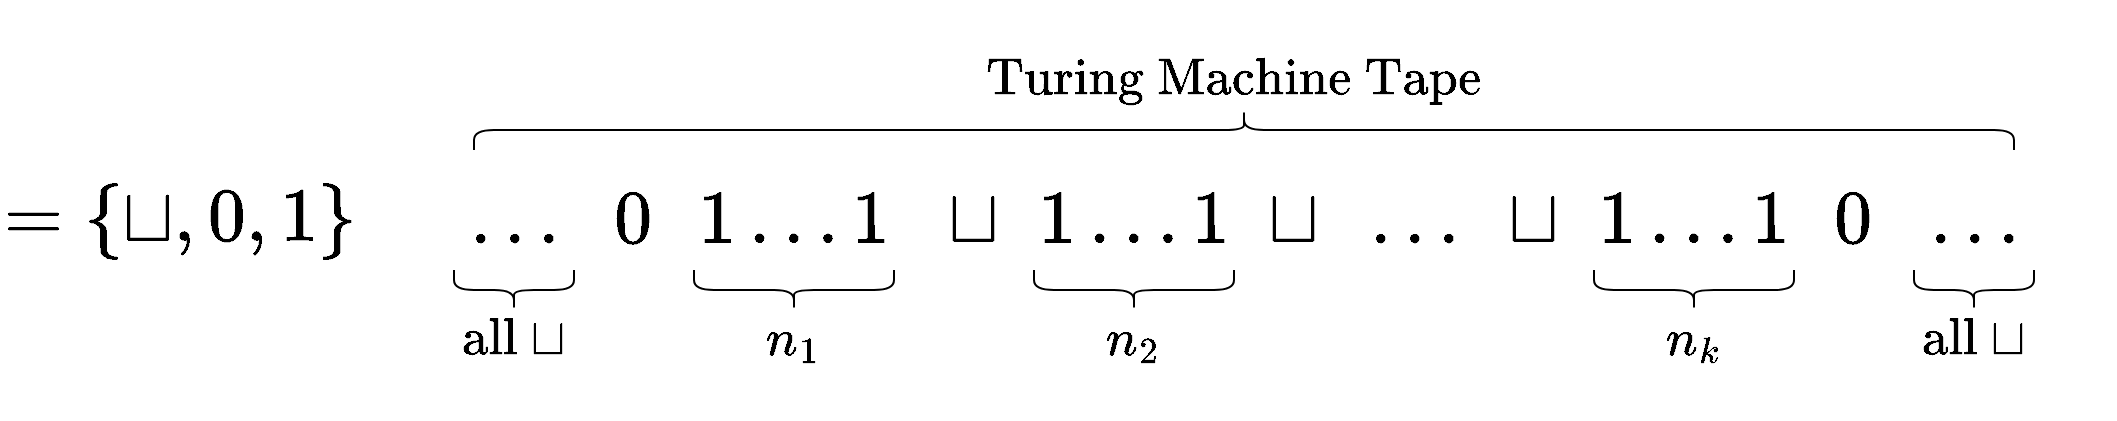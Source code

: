 <mxfile>
    <diagram id="CSkmk_ghg29Kj5LtX90R" name="Page-1">
        <mxGraphModel dx="1901" dy="1094" grid="1" gridSize="10" guides="1" tooltips="1" connect="1" arrows="1" fold="1" page="1" pageScale="1" pageWidth="850" pageHeight="1100" math="1" shadow="0">
            <root>
                <mxCell id="0"/>
                <mxCell id="1" parent="0"/>
                <mxCell id="3" value="$$\dots$$" style="text;html=1;strokeColor=none;fillColor=none;align=center;verticalAlign=middle;whiteSpace=wrap;rounded=0;fontSize=32;" vertex="1" parent="1">
                    <mxGeometry x="150" y="160" width="60" height="30" as="geometry"/>
                </mxCell>
                <mxCell id="4" value="$$0$$" style="text;html=1;strokeColor=none;fillColor=none;align=center;verticalAlign=middle;whiteSpace=wrap;rounded=0;fontSize=32;" vertex="1" parent="1">
                    <mxGeometry x="210" y="160" width="60" height="30" as="geometry"/>
                </mxCell>
                <mxCell id="5" value="$$1\dots 1$$" style="text;html=1;strokeColor=none;fillColor=none;align=center;verticalAlign=middle;whiteSpace=wrap;rounded=0;fontSize=32;" vertex="1" parent="1">
                    <mxGeometry x="290" y="160" width="60" height="30" as="geometry"/>
                </mxCell>
                <mxCell id="6" value="$$\sqcup$$" style="text;html=1;strokeColor=none;fillColor=none;align=center;verticalAlign=middle;whiteSpace=wrap;rounded=0;fontSize=32;" vertex="1" parent="1">
                    <mxGeometry x="380" y="160" width="60" height="30" as="geometry"/>
                </mxCell>
                <mxCell id="7" value="$$1\dots 1$$" style="text;html=1;strokeColor=none;fillColor=none;align=center;verticalAlign=middle;whiteSpace=wrap;rounded=0;fontSize=32;" vertex="1" parent="1">
                    <mxGeometry x="460" y="160" width="60" height="30" as="geometry"/>
                </mxCell>
                <mxCell id="9" value="$$\sqcup$$" style="text;html=1;strokeColor=none;fillColor=none;align=center;verticalAlign=middle;whiteSpace=wrap;rounded=0;fontSize=32;" vertex="1" parent="1">
                    <mxGeometry x="540" y="160" width="60" height="30" as="geometry"/>
                </mxCell>
                <mxCell id="12" value="$$1\dots 1$$" style="text;html=1;strokeColor=none;fillColor=none;align=center;verticalAlign=middle;whiteSpace=wrap;rounded=0;fontSize=32;" vertex="1" parent="1">
                    <mxGeometry x="740" y="160" width="60" height="30" as="geometry"/>
                </mxCell>
                <mxCell id="13" value="$$\sqcup$$" style="text;html=1;strokeColor=none;fillColor=none;align=center;verticalAlign=middle;whiteSpace=wrap;rounded=0;fontSize=32;" vertex="1" parent="1">
                    <mxGeometry x="660" y="160" width="60" height="30" as="geometry"/>
                </mxCell>
                <mxCell id="14" value="$$0$$" style="text;html=1;strokeColor=none;fillColor=none;align=center;verticalAlign=middle;whiteSpace=wrap;rounded=0;fontSize=32;" vertex="1" parent="1">
                    <mxGeometry x="820" y="160" width="60" height="30" as="geometry"/>
                </mxCell>
                <mxCell id="15" value="$$\dots$$" style="text;html=1;strokeColor=none;fillColor=none;align=center;verticalAlign=middle;whiteSpace=wrap;rounded=0;fontSize=32;" vertex="1" parent="1">
                    <mxGeometry x="880" y="160" width="60" height="30" as="geometry"/>
                </mxCell>
                <mxCell id="16" value="$$\dots $$" style="text;html=1;strokeColor=none;fillColor=none;align=center;verticalAlign=middle;whiteSpace=wrap;rounded=0;fontSize=32;" vertex="1" parent="1">
                    <mxGeometry x="600" y="160" width="60" height="30" as="geometry"/>
                </mxCell>
                <mxCell id="17" value="" style="shape=curlyBracket;whiteSpace=wrap;html=1;rounded=1;fontSize=32;rotation=-90;" vertex="1" parent="1">
                    <mxGeometry x="310" y="160" width="20" height="100" as="geometry"/>
                </mxCell>
                <mxCell id="18" value="" style="shape=curlyBracket;whiteSpace=wrap;html=1;rounded=1;fontSize=32;rotation=-90;" vertex="1" parent="1">
                    <mxGeometry x="480" y="160" width="20" height="100" as="geometry"/>
                </mxCell>
                <mxCell id="19" value="" style="shape=curlyBracket;whiteSpace=wrap;html=1;rounded=1;fontSize=32;rotation=-90;" vertex="1" parent="1">
                    <mxGeometry x="760" y="160" width="20" height="100" as="geometry"/>
                </mxCell>
                <mxCell id="20" value="" style="shape=curlyBracket;whiteSpace=wrap;html=1;rounded=1;fontSize=32;rotation=-90;" vertex="1" parent="1">
                    <mxGeometry x="170" y="180" width="20" height="60" as="geometry"/>
                </mxCell>
                <mxCell id="21" value="" style="shape=curlyBracket;whiteSpace=wrap;html=1;rounded=1;fontSize=32;rotation=-90;" vertex="1" parent="1">
                    <mxGeometry x="900" y="180" width="20" height="60" as="geometry"/>
                </mxCell>
                <mxCell id="22" value="$$n_1$$" style="text;html=1;strokeColor=none;fillColor=none;align=center;verticalAlign=middle;whiteSpace=wrap;rounded=0;fontSize=22;" vertex="1" parent="1">
                    <mxGeometry x="290" y="220" width="60" height="30" as="geometry"/>
                </mxCell>
                <mxCell id="23" value="$$n_2$$" style="text;html=1;strokeColor=none;fillColor=none;align=center;verticalAlign=middle;whiteSpace=wrap;rounded=0;fontSize=22;" vertex="1" parent="1">
                    <mxGeometry x="460" y="220" width="60" height="30" as="geometry"/>
                </mxCell>
                <mxCell id="24" value="$$n_k$$" style="text;html=1;strokeColor=none;fillColor=none;align=center;verticalAlign=middle;whiteSpace=wrap;rounded=0;fontSize=22;" vertex="1" parent="1">
                    <mxGeometry x="740" y="220" width="60" height="30" as="geometry"/>
                </mxCell>
                <mxCell id="25" value="$$\text{all } \sqcup$$" style="text;html=1;strokeColor=none;fillColor=none;align=center;verticalAlign=middle;whiteSpace=wrap;rounded=0;fontSize=22;" vertex="1" parent="1">
                    <mxGeometry x="880" y="220" width="60" height="30" as="geometry"/>
                </mxCell>
                <mxCell id="26" value="$$\text{all } \sqcup$$" style="text;html=1;strokeColor=none;fillColor=none;align=center;verticalAlign=middle;whiteSpace=wrap;rounded=0;fontSize=22;" vertex="1" parent="1">
                    <mxGeometry x="150" y="220" width="60" height="30" as="geometry"/>
                </mxCell>
                <mxCell id="27" value="$$\sum = \{\sqcup, 0,1\}$$" style="text;html=1;strokeColor=none;fillColor=none;align=center;verticalAlign=middle;whiteSpace=wrap;rounded=0;fontSize=32;" vertex="1" parent="1">
                    <mxGeometry x="-50" y="160" width="60" height="30" as="geometry"/>
                </mxCell>
                <mxCell id="28" value="" style="shape=curlyBracket;whiteSpace=wrap;html=1;rounded=1;fontSize=32;rotation=90;" vertex="1" parent="1">
                    <mxGeometry x="535" y="-255" width="20" height="770" as="geometry"/>
                </mxCell>
                <mxCell id="29" value="$$\text{Turing Machine Tape}$$" style="text;html=1;strokeColor=none;fillColor=none;align=center;verticalAlign=middle;whiteSpace=wrap;rounded=0;fontSize=22;" vertex="1" parent="1">
                    <mxGeometry x="510" y="90" width="60" height="30" as="geometry"/>
                </mxCell>
            </root>
        </mxGraphModel>
    </diagram>
</mxfile>